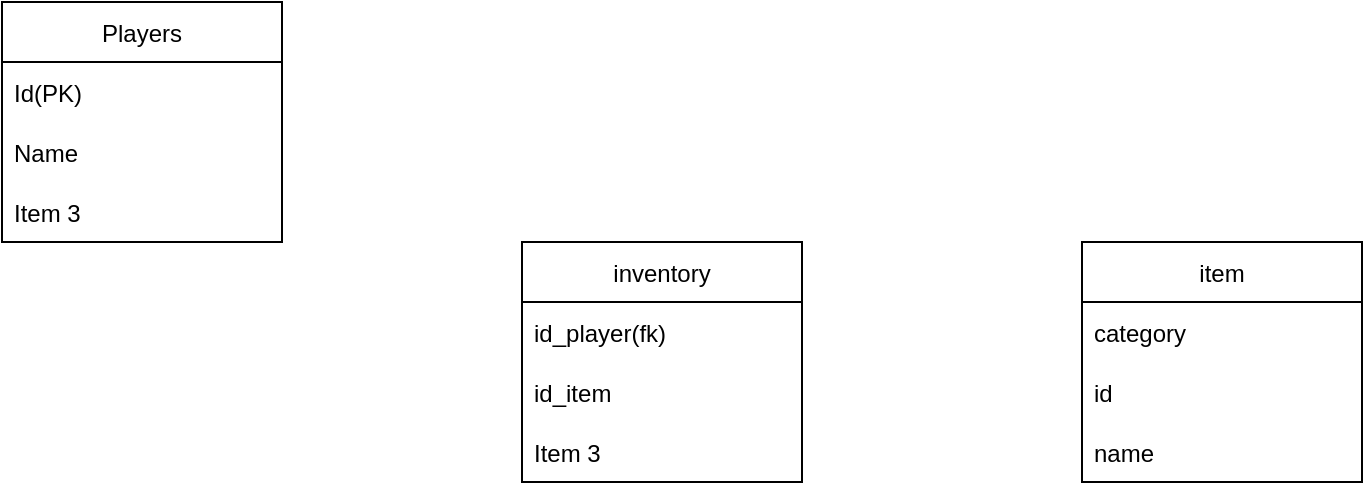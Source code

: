 <mxfile version="20.3.3" type="github">
  <diagram id="w38ZvXhzb24UrPZDEQOq" name="Sivu-1">
    <mxGraphModel dx="981" dy="548" grid="1" gridSize="10" guides="1" tooltips="1" connect="1" arrows="1" fold="1" page="1" pageScale="1" pageWidth="827" pageHeight="1169" math="0" shadow="0">
      <root>
        <mxCell id="0" />
        <mxCell id="1" parent="0" />
        <mxCell id="ZFPpJLUJY4-MEB3Y58Wt-1" value="Players" style="swimlane;fontStyle=0;childLayout=stackLayout;horizontal=1;startSize=30;horizontalStack=0;resizeParent=1;resizeParentMax=0;resizeLast=0;collapsible=1;marginBottom=0;" vertex="1" parent="1">
          <mxGeometry x="70" y="260" width="140" height="120" as="geometry" />
        </mxCell>
        <mxCell id="ZFPpJLUJY4-MEB3Y58Wt-2" value="Id(PK)" style="text;strokeColor=none;fillColor=none;align=left;verticalAlign=middle;spacingLeft=4;spacingRight=4;overflow=hidden;points=[[0,0.5],[1,0.5]];portConstraint=eastwest;rotatable=0;" vertex="1" parent="ZFPpJLUJY4-MEB3Y58Wt-1">
          <mxGeometry y="30" width="140" height="30" as="geometry" />
        </mxCell>
        <mxCell id="ZFPpJLUJY4-MEB3Y58Wt-3" value="Name" style="text;strokeColor=none;fillColor=none;align=left;verticalAlign=middle;spacingLeft=4;spacingRight=4;overflow=hidden;points=[[0,0.5],[1,0.5]];portConstraint=eastwest;rotatable=0;" vertex="1" parent="ZFPpJLUJY4-MEB3Y58Wt-1">
          <mxGeometry y="60" width="140" height="30" as="geometry" />
        </mxCell>
        <mxCell id="ZFPpJLUJY4-MEB3Y58Wt-4" value="Item 3" style="text;strokeColor=none;fillColor=none;align=left;verticalAlign=middle;spacingLeft=4;spacingRight=4;overflow=hidden;points=[[0,0.5],[1,0.5]];portConstraint=eastwest;rotatable=0;" vertex="1" parent="ZFPpJLUJY4-MEB3Y58Wt-1">
          <mxGeometry y="90" width="140" height="30" as="geometry" />
        </mxCell>
        <mxCell id="ZFPpJLUJY4-MEB3Y58Wt-5" value="inventory" style="swimlane;fontStyle=0;childLayout=stackLayout;horizontal=1;startSize=30;horizontalStack=0;resizeParent=1;resizeParentMax=0;resizeLast=0;collapsible=1;marginBottom=0;" vertex="1" parent="1">
          <mxGeometry x="330" y="380" width="140" height="120" as="geometry" />
        </mxCell>
        <mxCell id="ZFPpJLUJY4-MEB3Y58Wt-6" value="id_player(fk)" style="text;strokeColor=none;fillColor=none;align=left;verticalAlign=middle;spacingLeft=4;spacingRight=4;overflow=hidden;points=[[0,0.5],[1,0.5]];portConstraint=eastwest;rotatable=0;" vertex="1" parent="ZFPpJLUJY4-MEB3Y58Wt-5">
          <mxGeometry y="30" width="140" height="30" as="geometry" />
        </mxCell>
        <mxCell id="ZFPpJLUJY4-MEB3Y58Wt-7" value="id_item" style="text;strokeColor=none;fillColor=none;align=left;verticalAlign=middle;spacingLeft=4;spacingRight=4;overflow=hidden;points=[[0,0.5],[1,0.5]];portConstraint=eastwest;rotatable=0;" vertex="1" parent="ZFPpJLUJY4-MEB3Y58Wt-5">
          <mxGeometry y="60" width="140" height="30" as="geometry" />
        </mxCell>
        <mxCell id="ZFPpJLUJY4-MEB3Y58Wt-8" value="Item 3" style="text;strokeColor=none;fillColor=none;align=left;verticalAlign=middle;spacingLeft=4;spacingRight=4;overflow=hidden;points=[[0,0.5],[1,0.5]];portConstraint=eastwest;rotatable=0;" vertex="1" parent="ZFPpJLUJY4-MEB3Y58Wt-5">
          <mxGeometry y="90" width="140" height="30" as="geometry" />
        </mxCell>
        <mxCell id="ZFPpJLUJY4-MEB3Y58Wt-9" value="item" style="swimlane;fontStyle=0;childLayout=stackLayout;horizontal=1;startSize=30;horizontalStack=0;resizeParent=1;resizeParentMax=0;resizeLast=0;collapsible=1;marginBottom=0;" vertex="1" parent="1">
          <mxGeometry x="610" y="380" width="140" height="120" as="geometry" />
        </mxCell>
        <mxCell id="ZFPpJLUJY4-MEB3Y58Wt-10" value="category" style="text;strokeColor=none;fillColor=none;align=left;verticalAlign=middle;spacingLeft=4;spacingRight=4;overflow=hidden;points=[[0,0.5],[1,0.5]];portConstraint=eastwest;rotatable=0;" vertex="1" parent="ZFPpJLUJY4-MEB3Y58Wt-9">
          <mxGeometry y="30" width="140" height="30" as="geometry" />
        </mxCell>
        <mxCell id="ZFPpJLUJY4-MEB3Y58Wt-11" value="id" style="text;strokeColor=none;fillColor=none;align=left;verticalAlign=middle;spacingLeft=4;spacingRight=4;overflow=hidden;points=[[0,0.5],[1,0.5]];portConstraint=eastwest;rotatable=0;" vertex="1" parent="ZFPpJLUJY4-MEB3Y58Wt-9">
          <mxGeometry y="60" width="140" height="30" as="geometry" />
        </mxCell>
        <mxCell id="ZFPpJLUJY4-MEB3Y58Wt-12" value="name" style="text;strokeColor=none;fillColor=none;align=left;verticalAlign=middle;spacingLeft=4;spacingRight=4;overflow=hidden;points=[[0,0.5],[1,0.5]];portConstraint=eastwest;rotatable=0;" vertex="1" parent="ZFPpJLUJY4-MEB3Y58Wt-9">
          <mxGeometry y="90" width="140" height="30" as="geometry" />
        </mxCell>
      </root>
    </mxGraphModel>
  </diagram>
</mxfile>
